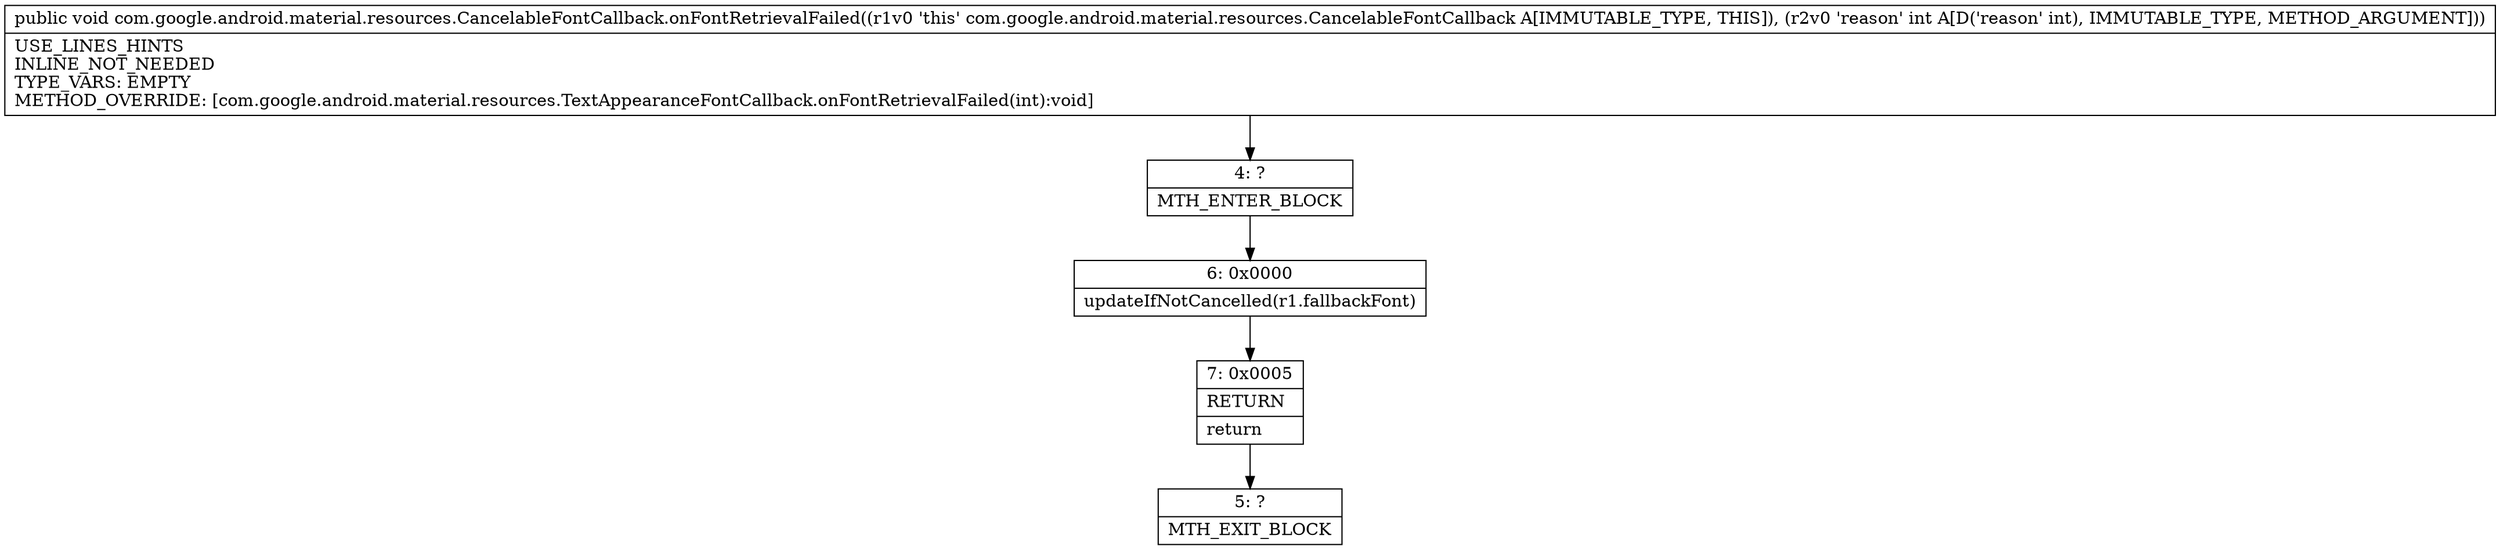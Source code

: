 digraph "CFG forcom.google.android.material.resources.CancelableFontCallback.onFontRetrievalFailed(I)V" {
Node_4 [shape=record,label="{4\:\ ?|MTH_ENTER_BLOCK\l}"];
Node_6 [shape=record,label="{6\:\ 0x0000|updateIfNotCancelled(r1.fallbackFont)\l}"];
Node_7 [shape=record,label="{7\:\ 0x0005|RETURN\l|return\l}"];
Node_5 [shape=record,label="{5\:\ ?|MTH_EXIT_BLOCK\l}"];
MethodNode[shape=record,label="{public void com.google.android.material.resources.CancelableFontCallback.onFontRetrievalFailed((r1v0 'this' com.google.android.material.resources.CancelableFontCallback A[IMMUTABLE_TYPE, THIS]), (r2v0 'reason' int A[D('reason' int), IMMUTABLE_TYPE, METHOD_ARGUMENT]))  | USE_LINES_HINTS\lINLINE_NOT_NEEDED\lTYPE_VARS: EMPTY\lMETHOD_OVERRIDE: [com.google.android.material.resources.TextAppearanceFontCallback.onFontRetrievalFailed(int):void]\l}"];
MethodNode -> Node_4;Node_4 -> Node_6;
Node_6 -> Node_7;
Node_7 -> Node_5;
}

